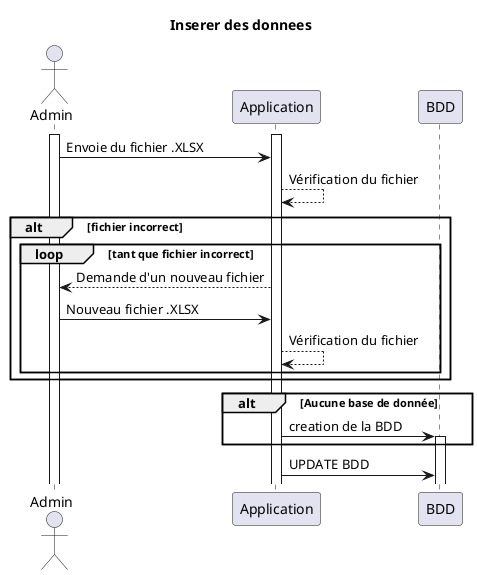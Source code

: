 @startuml Inserer_donnees

title Inserer des donnees
actor "Admin" as Ad
participant Application
participant BDD

activate Ad
activate Application

Ad -> Application : Envoie du fichier .XLSX
Application --> Application : Vérification du fichier
alt fichier incorrect
loop tant que fichier incorrect
Ad <-- Application : Demande d'un nouveau fichier
Ad -> Application : Nouveau fichier .XLSX
Application --> Application : Vérification du fichier
end

end


alt Aucune base de donnée
Application -> BDD : creation de la BDD
activate BDD
end

Application -> BDD : UPDATE BDD
@enduml